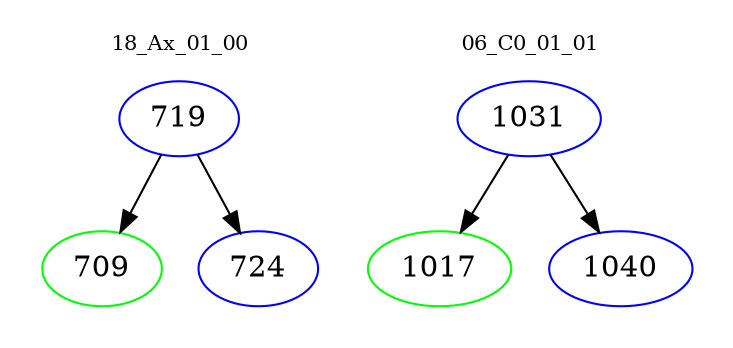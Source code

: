 digraph{
subgraph cluster_0 {
color = white
label = "18_Ax_01_00";
fontsize=10;
T0_719 [label="719", color="blue"]
T0_719 -> T0_709 [color="black"]
T0_709 [label="709", color="green"]
T0_719 -> T0_724 [color="black"]
T0_724 [label="724", color="blue"]
}
subgraph cluster_1 {
color = white
label = "06_C0_01_01";
fontsize=10;
T1_1031 [label="1031", color="blue"]
T1_1031 -> T1_1017 [color="black"]
T1_1017 [label="1017", color="green"]
T1_1031 -> T1_1040 [color="black"]
T1_1040 [label="1040", color="blue"]
}
}
